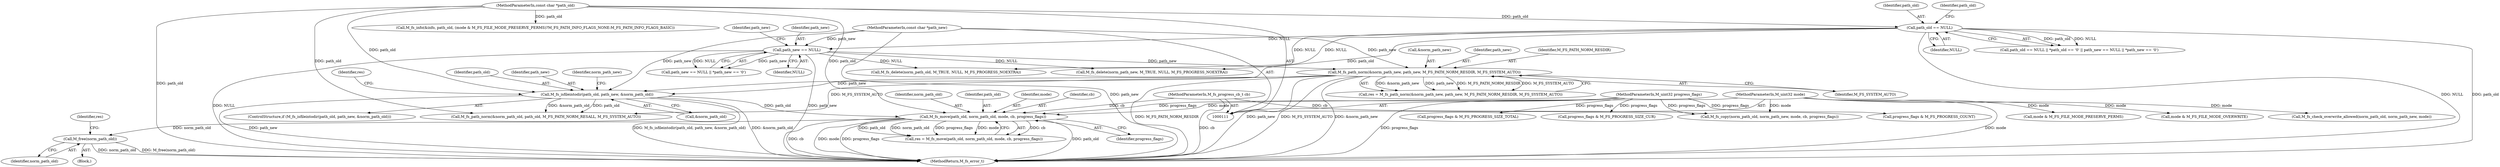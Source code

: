 digraph "0_mstdlib_db124b8f607dd0a40a9aef2d4d468fad433522a7_3@API" {
"1000183" [label="(Call,M_free(norm_path_old))"];
"1000177" [label="(Call,M_fs_move(path_old, norm_path_old, mode, cb, progress_flags))"];
"1000167" [label="(Call,M_fs_isfileintodir(path_old, path_new, &norm_path_old))"];
"1000130" [label="(Call,path_old == NULL)"];
"1000112" [label="(MethodParameterIn,const char *path_old)"];
"1000151" [label="(Call,M_fs_path_norm(&norm_path_new, path_new, M_FS_PATH_NORM_RESDIR, M_FS_SYSTEM_AUTO))"];
"1000139" [label="(Call,path_new == NULL)"];
"1000113" [label="(MethodParameterIn,const char *path_new)"];
"1000115" [label="(MethodParameterIn,M_fs_progress_cb_t cb)"];
"1000116" [label="(MethodParameterIn,M_uint32 progress_flags)"];
"1000114" [label="(MethodParameterIn,M_uint32 mode)"];
"1000138" [label="(Call,path_new == NULL || *path_new == '\0')"];
"1000236" [label="(Call,M_fs_check_overwrite_allowed(norm_path_old, norm_path_new, mode))"];
"1000151" [label="(Call,M_fs_path_norm(&norm_path_new, path_new, M_FS_PATH_NORM_RESDIR, M_FS_SYSTEM_AUTO))"];
"1000211" [label="(Call,M_fs_info(&info, path_old, (mode & M_FS_FILE_MODE_PRESERVE_PERMS)?M_FS_PATH_INFO_FLAGS_NONE:M_FS_PATH_INFO_FLAGS_BASIC))"];
"1000179" [label="(Identifier,norm_path_old)"];
"1000216" [label="(Call,mode & M_FS_FILE_MODE_PRESERVE_PERMS)"];
"1000172" [label="(Block,)"];
"1000183" [label="(Call,M_free(norm_path_old))"];
"1000114" [label="(MethodParameterIn,M_uint32 mode)"];
"1000178" [label="(Identifier,path_old)"];
"1000113" [label="(MethodParameterIn,const char *path_new)"];
"1000132" [label="(Identifier,NULL)"];
"1000177" [label="(Call,M_fs_move(path_old, norm_path_old, mode, cb, progress_flags))"];
"1000112" [label="(MethodParameterIn,const char *path_old)"];
"1000130" [label="(Call,path_old == NULL)"];
"1000180" [label="(Identifier,mode)"];
"1000115" [label="(MethodParameterIn,M_fs_progress_cb_t cb)"];
"1000168" [label="(Identifier,path_old)"];
"1000140" [label="(Identifier,path_new)"];
"1000357" [label="(Call,M_fs_delete(norm_path_new, M_TRUE, NULL, M_FS_PROGRESS_NOEXTRA))"];
"1000169" [label="(Identifier,path_new)"];
"1000116" [label="(MethodParameterIn,M_uint32 progress_flags)"];
"1000175" [label="(Call,res = M_fs_move(path_old, norm_path_old, mode, cb, progress_flags))"];
"1000129" [label="(Call,path_old == NULL || *path_old == '\0' || path_new == NULL || *path_new == '\0')"];
"1000131" [label="(Identifier,path_old)"];
"1000334" [label="(Call,M_fs_copy(norm_path_old, norm_path_new, mode, cb, progress_flags))"];
"1000286" [label="(Call,progress_flags & M_FS_PROGRESS_COUNT)"];
"1000156" [label="(Identifier,M_FS_SYSTEM_AUTO)"];
"1000391" [label="(MethodReturn,M_fs_error_t)"];
"1000174" [label="(Identifier,norm_path_new)"];
"1000353" [label="(Call,mode & M_FS_FILE_MODE_OVERWRITE)"];
"1000136" [label="(Identifier,path_old)"];
"1000188" [label="(Identifier,res)"];
"1000181" [label="(Identifier,cb)"];
"1000149" [label="(Call,res = M_fs_path_norm(&norm_path_new, path_new, M_FS_PATH_NORM_RESDIR, M_FS_SYSTEM_AUTO))"];
"1000144" [label="(Identifier,path_new)"];
"1000184" [label="(Identifier,norm_path_old)"];
"1000264" [label="(Call,progress_flags & M_FS_PROGRESS_SIZE_TOTAL)"];
"1000139" [label="(Call,path_new == NULL)"];
"1000344" [label="(Call,M_fs_delete(norm_path_old, M_TRUE, NULL, M_FS_PROGRESS_NOEXTRA))"];
"1000275" [label="(Call,progress_flags & M_FS_PROGRESS_SIZE_CUR)"];
"1000154" [label="(Identifier,path_new)"];
"1000155" [label="(Identifier,M_FS_PATH_NORM_RESDIR)"];
"1000182" [label="(Identifier,progress_flags)"];
"1000166" [label="(ControlStructure,if (M_fs_isfileintodir(path_old, path_new, &norm_path_old)))"];
"1000152" [label="(Call,&norm_path_new)"];
"1000141" [label="(Identifier,NULL)"];
"1000189" [label="(Call,M_fs_path_norm(&norm_path_old, path_old, M_FS_PATH_NORM_RESALL, M_FS_SYSTEM_AUTO))"];
"1000186" [label="(Identifier,res)"];
"1000170" [label="(Call,&norm_path_old)"];
"1000167" [label="(Call,M_fs_isfileintodir(path_old, path_new, &norm_path_old))"];
"1000183" -> "1000172"  [label="AST: "];
"1000183" -> "1000184"  [label="CFG: "];
"1000184" -> "1000183"  [label="AST: "];
"1000186" -> "1000183"  [label="CFG: "];
"1000183" -> "1000391"  [label="DDG: norm_path_old"];
"1000183" -> "1000391"  [label="DDG: M_free(norm_path_old)"];
"1000177" -> "1000183"  [label="DDG: norm_path_old"];
"1000177" -> "1000175"  [label="AST: "];
"1000177" -> "1000182"  [label="CFG: "];
"1000178" -> "1000177"  [label="AST: "];
"1000179" -> "1000177"  [label="AST: "];
"1000180" -> "1000177"  [label="AST: "];
"1000181" -> "1000177"  [label="AST: "];
"1000182" -> "1000177"  [label="AST: "];
"1000175" -> "1000177"  [label="CFG: "];
"1000177" -> "1000391"  [label="DDG: progress_flags"];
"1000177" -> "1000391"  [label="DDG: path_old"];
"1000177" -> "1000391"  [label="DDG: cb"];
"1000177" -> "1000391"  [label="DDG: mode"];
"1000177" -> "1000175"  [label="DDG: cb"];
"1000177" -> "1000175"  [label="DDG: path_old"];
"1000177" -> "1000175"  [label="DDG: norm_path_old"];
"1000177" -> "1000175"  [label="DDG: progress_flags"];
"1000177" -> "1000175"  [label="DDG: mode"];
"1000167" -> "1000177"  [label="DDG: path_old"];
"1000112" -> "1000177"  [label="DDG: path_old"];
"1000115" -> "1000177"  [label="DDG: cb"];
"1000116" -> "1000177"  [label="DDG: progress_flags"];
"1000114" -> "1000177"  [label="DDG: mode"];
"1000167" -> "1000166"  [label="AST: "];
"1000167" -> "1000170"  [label="CFG: "];
"1000168" -> "1000167"  [label="AST: "];
"1000169" -> "1000167"  [label="AST: "];
"1000170" -> "1000167"  [label="AST: "];
"1000174" -> "1000167"  [label="CFG: "];
"1000188" -> "1000167"  [label="CFG: "];
"1000167" -> "1000391"  [label="DDG: path_new"];
"1000167" -> "1000391"  [label="DDG: M_fs_isfileintodir(path_old, path_new, &norm_path_old)"];
"1000167" -> "1000391"  [label="DDG: &norm_path_old"];
"1000130" -> "1000167"  [label="DDG: path_old"];
"1000112" -> "1000167"  [label="DDG: path_old"];
"1000151" -> "1000167"  [label="DDG: path_new"];
"1000113" -> "1000167"  [label="DDG: path_new"];
"1000167" -> "1000189"  [label="DDG: &norm_path_old"];
"1000167" -> "1000189"  [label="DDG: path_old"];
"1000130" -> "1000129"  [label="AST: "];
"1000130" -> "1000132"  [label="CFG: "];
"1000131" -> "1000130"  [label="AST: "];
"1000132" -> "1000130"  [label="AST: "];
"1000136" -> "1000130"  [label="CFG: "];
"1000129" -> "1000130"  [label="CFG: "];
"1000130" -> "1000391"  [label="DDG: NULL"];
"1000130" -> "1000391"  [label="DDG: path_old"];
"1000130" -> "1000129"  [label="DDG: path_old"];
"1000130" -> "1000129"  [label="DDG: NULL"];
"1000112" -> "1000130"  [label="DDG: path_old"];
"1000130" -> "1000139"  [label="DDG: NULL"];
"1000130" -> "1000344"  [label="DDG: NULL"];
"1000130" -> "1000357"  [label="DDG: NULL"];
"1000112" -> "1000111"  [label="AST: "];
"1000112" -> "1000391"  [label="DDG: path_old"];
"1000112" -> "1000189"  [label="DDG: path_old"];
"1000112" -> "1000211"  [label="DDG: path_old"];
"1000151" -> "1000149"  [label="AST: "];
"1000151" -> "1000156"  [label="CFG: "];
"1000152" -> "1000151"  [label="AST: "];
"1000154" -> "1000151"  [label="AST: "];
"1000155" -> "1000151"  [label="AST: "];
"1000156" -> "1000151"  [label="AST: "];
"1000149" -> "1000151"  [label="CFG: "];
"1000151" -> "1000391"  [label="DDG: &norm_path_new"];
"1000151" -> "1000391"  [label="DDG: M_FS_PATH_NORM_RESDIR"];
"1000151" -> "1000391"  [label="DDG: path_new"];
"1000151" -> "1000391"  [label="DDG: M_FS_SYSTEM_AUTO"];
"1000151" -> "1000149"  [label="DDG: &norm_path_new"];
"1000151" -> "1000149"  [label="DDG: path_new"];
"1000151" -> "1000149"  [label="DDG: M_FS_PATH_NORM_RESDIR"];
"1000151" -> "1000149"  [label="DDG: M_FS_SYSTEM_AUTO"];
"1000139" -> "1000151"  [label="DDG: path_new"];
"1000113" -> "1000151"  [label="DDG: path_new"];
"1000151" -> "1000189"  [label="DDG: M_FS_SYSTEM_AUTO"];
"1000139" -> "1000138"  [label="AST: "];
"1000139" -> "1000141"  [label="CFG: "];
"1000140" -> "1000139"  [label="AST: "];
"1000141" -> "1000139"  [label="AST: "];
"1000144" -> "1000139"  [label="CFG: "];
"1000138" -> "1000139"  [label="CFG: "];
"1000139" -> "1000391"  [label="DDG: NULL"];
"1000139" -> "1000391"  [label="DDG: path_new"];
"1000139" -> "1000138"  [label="DDG: path_new"];
"1000139" -> "1000138"  [label="DDG: NULL"];
"1000113" -> "1000139"  [label="DDG: path_new"];
"1000139" -> "1000344"  [label="DDG: NULL"];
"1000139" -> "1000357"  [label="DDG: NULL"];
"1000113" -> "1000111"  [label="AST: "];
"1000113" -> "1000391"  [label="DDG: path_new"];
"1000115" -> "1000111"  [label="AST: "];
"1000115" -> "1000391"  [label="DDG: cb"];
"1000115" -> "1000334"  [label="DDG: cb"];
"1000116" -> "1000111"  [label="AST: "];
"1000116" -> "1000391"  [label="DDG: progress_flags"];
"1000116" -> "1000264"  [label="DDG: progress_flags"];
"1000116" -> "1000275"  [label="DDG: progress_flags"];
"1000116" -> "1000286"  [label="DDG: progress_flags"];
"1000116" -> "1000334"  [label="DDG: progress_flags"];
"1000114" -> "1000111"  [label="AST: "];
"1000114" -> "1000391"  [label="DDG: mode"];
"1000114" -> "1000216"  [label="DDG: mode"];
"1000114" -> "1000236"  [label="DDG: mode"];
"1000114" -> "1000334"  [label="DDG: mode"];
"1000114" -> "1000353"  [label="DDG: mode"];
}
